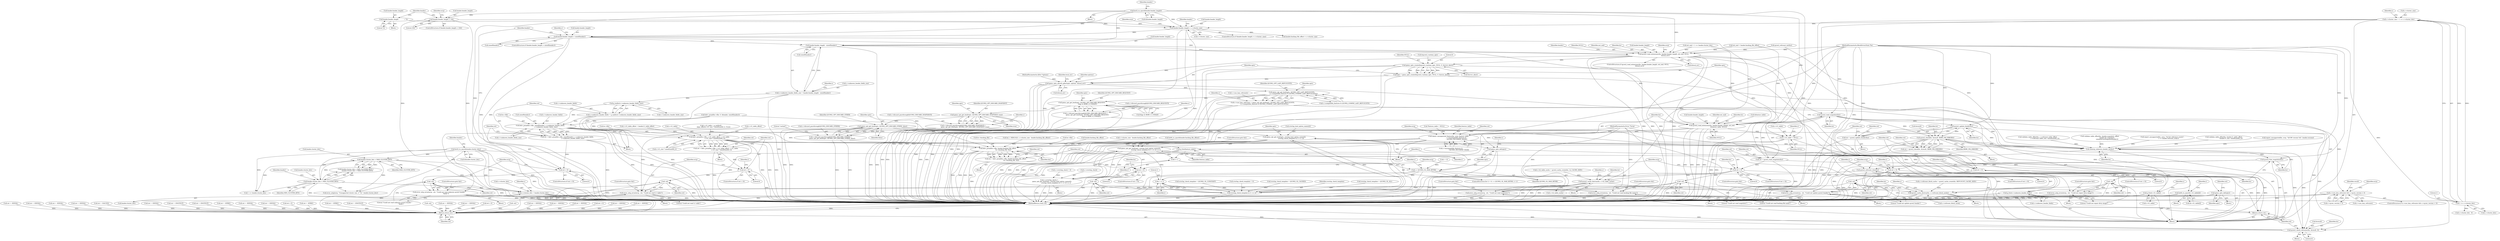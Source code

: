 digraph "0_qemu_6a83f8b5bec6f59e56cc49bd49e4c3f8f805d56f_0@API" {
"1000439" [label="(Call,header.header_length - sizeof(header))"];
"1000390" [label="(Call,be32_to_cpus(&header.header_length))"];
"1000428" [label="(Call,header.header_length > sizeof(header))"];
"1000411" [label="(Call,header.header_length > s->cluster_size)"];
"1000396" [label="(Call,header.header_length < 104)"];
"1000363" [label="(Call,header.header_length            = 72)"];
"1000316" [label="(Call,s->cluster_size = 1 << s->cluster_bits)"];
"1000320" [label="(Call,1 << s->cluster_bits)"];
"1000309" [label="(Call,s->cluster_bits = header.cluster_bits)"];
"1000292" [label="(Call,header.cluster_bits > MAX_CLUSTER_BITS)"];
"1000198" [label="(Call,be32_to_cpus(&header.cluster_bits))"];
"1000287" [label="(Call,header.cluster_bits < MIN_CLUSTER_BITS)"];
"1000435" [label="(Call,s->unknown_header_fields_size = header.header_length - sizeof(header))"];
"1000449" [label="(Call,g_malloc(s->unknown_header_fields_size))"];
"1000445" [label="(Call,s->unknown_header_fields = g_malloc(s->unknown_header_fields_size))"];
"1000455" [label="(Call,bdrv_pread(bs->file, sizeof(header), s->unknown_header_fields,\n                         s->unknown_header_fields_size))"];
"1000453" [label="(Call,ret = bdrv_pread(bs->file, sizeof(header), s->unknown_header_fields,\n                         s->unknown_header_fields_size))"];
"1000468" [label="(Call,ret < 0)"];
"1000474" [label="(Call,-ret)"];
"1000472" [label="(Call,error_setg_errno(errp, -ret, \"Could not read unknown qcow2 header \"\n                             \"fields\"))"];
"1001480" [label="(Return,return ret;)"];
"1000924" [label="(Call,bdrv_pread(bs->file, s->l1_table_offset, s->l1_table,\n                         s->l1_size * sizeof(uint64_t)))"];
"1000922" [label="(Call,ret = bdrv_pread(bs->file, s->l1_table_offset, s->l1_table,\n                         s->l1_size * sizeof(uint64_t)))"];
"1000941" [label="(Call,ret < 0)"];
"1000947" [label="(Call,-ret)"];
"1000945" [label="(Call,error_setg_errno(errp, -ret, \"Could not read L1 table\"))"];
"1000963" [label="(Call,be64_to_cpus(&s->l1_table[i]))"];
"1001095" [label="(Call,bdrv_pread(bs->file, header.backing_file_offset,\n                         bs->backing_file, len))"];
"1001093" [label="(Call,ret = bdrv_pread(bs->file, header.backing_file_offset,\n                         bs->backing_file, len))"];
"1001107" [label="(Call,ret < 0)"];
"1001113" [label="(Call,-ret)"];
"1001111" [label="(Call,error_setg_errno(errp, -ret, \"Could not read backing file name\"))"];
"1001443" [label="(Call,g_free(s->l1_table))"];
"1001433" [label="(Call,g_free(s->unknown_header_fields))"];
"1000546" [label="(Call,qcow2_read_extensions(bs, header.header_length, ext_end,\n                              &feature_table, NULL))"];
"1000555" [label="(Call,report_unsupported_feature(bs, errp, feature_table,\n                                   s->incompatible_features &\n                                   ~QCOW2_INCOMPAT_MASK))"];
"1000568" [label="(Call,g_free(feature_table))"];
"1001437" [label="(Call,cleanup_unknown_header_ext(bs))"];
"1001439" [label="(Call,qcow2_free_snapshots(bs))"];
"1001441" [label="(Call,qcow2_refcount_close(bs))"];
"1001457" [label="(Call,qcow2_cache_destroy(bs, s->l2_table_cache))"];
"1001467" [label="(Call,qcow2_cache_destroy(bs, s->refcount_block_cache))"];
"1001447" [label="(Call,s->l1_table = NULL)"];
"1001042" [label="(Call,qcow2_read_extensions(bs, header.header_length, ext_end, NULL,\n        &local_err))"];
"1001140" [label="(Call,qcow2_read_snapshots(bs))"];
"1001138" [label="(Call,ret = qcow2_read_snapshots(bs))"];
"1001143" [label="(Call,ret < 0)"];
"1001149" [label="(Call,-ret)"];
"1001147" [label="(Call,error_setg_errno(errp, -ret, \"Could not read snapshots\"))"];
"1001430" [label="(Return,return ret;)"];
"1001175" [label="(Call,qcow2_update_header(bs))"];
"1001173" [label="(Call,ret = qcow2_update_header(bs))"];
"1001178" [label="(Call,ret < 0)"];
"1001184" [label="(Call,-ret)"];
"1001182" [label="(Call,error_setg_errno(errp, -ret, \"Could not update qcow2 header\"))"];
"1001217" [label="(Call,qcow2_check(bs, &result, BDRV_FIX_ERRORS))"];
"1001215" [label="(Call,ret = qcow2_check(bs, &result, BDRV_FIX_ERRORS))"];
"1001223" [label="(Call,ret < 0)"];
"1001229" [label="(Call,-ret)"];
"1001227" [label="(Call,error_setg_errno(errp, -ret, \"Could not repair dirty image\"))"];
"1001425" [label="(Call,qcow2_check_refcounts(bs, &result, 0))"];
"1001235" [label="(Call,qemu_opts_create(&qcow2_runtime_opts, NULL, 0, &error_abort))"];
"1001233" [label="(Call,opts = qemu_opts_create(&qcow2_runtime_opts, NULL, 0, &error_abort))"];
"1001242" [label="(Call,qemu_opts_absorb_qdict(opts, options, &local_err))"];
"1001262" [label="(Call,qemu_opt_get_bool(opts, QCOW2_OPT_LAZY_REFCOUNTS,\n        (s->compatible_features & QCOW2_COMPAT_LAZY_REFCOUNTS)))"];
"1001258" [label="(Call,s->use_lazy_refcounts = qemu_opt_get_bool(opts, QCOW2_OPT_LAZY_REFCOUNTS,\n        (s->compatible_features & QCOW2_COMPAT_LAZY_REFCOUNTS)))"];
"1001403" [label="(Call,s->use_lazy_refcounts && s->qcow_version < 3)"];
"1001290" [label="(Call,qemu_opt_get_bool(opts, QCOW2_OPT_DISCARD_REQUEST,\n                          flags & BDRV_O_UNMAP))"];
"1001284" [label="(Call,s->discard_passthrough[QCOW2_DISCARD_REQUEST] =\n        qemu_opt_get_bool(opts, QCOW2_OPT_DISCARD_REQUEST,\n                          flags & BDRV_O_UNMAP))"];
"1001302" [label="(Call,qemu_opt_get_bool(opts, QCOW2_OPT_DISCARD_SNAPSHOT, true))"];
"1001296" [label="(Call,s->discard_passthrough[QCOW2_DISCARD_SNAPSHOT] =\n        qemu_opt_get_bool(opts, QCOW2_OPT_DISCARD_SNAPSHOT, true))"];
"1001312" [label="(Call,qemu_opt_get_bool(opts, QCOW2_OPT_DISCARD_OTHER, false))"];
"1001306" [label="(Call,s->discard_passthrough[QCOW2_DISCARD_OTHER] =\n        qemu_opt_get_bool(opts, QCOW2_OPT_DISCARD_OTHER, false))"];
"1001362" [label="(Call,qemu_opts_del(opts))"];
"1001389" [label="(Call,qemu_opt_get_bool(opts, overlap_bool_option_names[i],\n                              overlap_check_template & (1 << i)))"];
"1001388" [label="(Call,qemu_opt_get_bool(opts, overlap_bool_option_names[i],\n                              overlap_check_template & (1 << i)) << i)"];
"1001381" [label="(Call,i++)"];
"1001378" [label="(Call,i < QCOW2_OL_MAX_BITNR)"];
"1001396" [label="(Call,1 << i)"];
"1001394" [label="(Call,overlap_check_template & (1 << i))"];
"1001384" [label="(Call,s->overlap_check |=\n            qemu_opt_get_bool(opts, overlap_bool_option_names[i],\n                              overlap_check_template & (1 << i)) << i)"];
"1001400" [label="(Call,qemu_opts_del(opts))"];
"1001469" [label="(Call,s->refcount_block_cache)"];
"1001258" [label="(Call,s->use_lazy_refcounts = qemu_opt_get_bool(opts, QCOW2_OPT_LAZY_REFCOUNTS,\n        (s->compatible_features & QCOW2_COMPAT_LAZY_REFCOUNTS)))"];
"1000941" [label="(Call,ret < 0)"];
"1000293" [label="(Call,header.cluster_bits)"];
"1001378" [label="(Call,i < QCOW2_OL_MAX_BITNR)"];
"1001480" [label="(Return,return ret;)"];
"1001434" [label="(Call,s->unknown_header_fields)"];
"1000943" [label="(Literal,0)"];
"1001226" [label="(Block,)"];
"1001443" [label="(Call,g_free(s->l1_table))"];
"1001396" [label="(Call,1 << i)"];
"1000797" [label="(Call,ret < 0)"];
"1000124" [label="(MethodParameterIn,Error **errp)"];
"1000786" [label="(Call,validate_table_offset(bs, header.snapshots_offset,\n                                header.nb_snapshots,\n                                sizeof(QCowSnapshotHeader)))"];
"1001187" [label="(ControlStructure,goto fail;)"];
"1001433" [label="(Call,g_free(s->unknown_header_fields))"];
"1000369" [label="(Block,)"];
"1000322" [label="(Call,s->cluster_bits)"];
"1000925" [label="(Call,bs->file)"];
"1001107" [label="(Call,ret < 0)"];
"1001316" [label="(Literal,\"cached\")"];
"1001458" [label="(Identifier,bs)"];
"1001353" [label="(Call,overlap_check_template = QCOW2_OL_ALL)"];
"1001459" [label="(Call,s->l2_table_cache)"];
"1001394" [label="(Call,overlap_check_template & (1 << i))"];
"1001244" [label="(Identifier,options)"];
"1000125" [label="(Block,)"];
"1001236" [label="(Call,&qcow2_runtime_opts)"];
"1000398" [label="(Identifier,header)"];
"1000847" [label="(Call,ret = -EFBIG)"];
"1001306" [label="(Call,s->discard_passthrough[QCOW2_DISCARD_OTHER] =\n        qemu_opt_get_bool(opts, QCOW2_OPT_DISCARD_OTHER, false))"];
"1001027" [label="(Call,-ret)"];
"1000568" [label="(Call,g_free(feature_table))"];
"1001148" [label="(Identifier,errp)"];
"1001221" [label="(Identifier,BDRV_FIX_ERRORS)"];
"1001296" [label="(Call,s->discard_passthrough[QCOW2_DISCARD_SNAPSHOT] =\n        qemu_opt_get_bool(opts, QCOW2_OPT_DISCARD_SNAPSHOT, true))"];
"1001447" [label="(Call,s->l1_table = NULL)"];
"1000963" [label="(Call,be64_to_cpus(&s->l1_table[i]))"];
"1000428" [label="(Call,header.header_length > sizeof(header))"];
"1001333" [label="(Call,overlap_check_template = QCOW2_OL_CONSTANT)"];
"1001095" [label="(Call,bdrv_pread(bs->file, header.backing_file_offset,\n                         bs->backing_file, len))"];
"1000445" [label="(Call,s->unknown_header_fields = g_malloc(s->unknown_header_fields_size))"];
"1001229" [label="(Call,-ret)"];
"1001444" [label="(Call,s->l1_table)"];
"1001442" [label="(Identifier,bs)"];
"1000310" [label="(Call,s->cluster_bits)"];
"1000468" [label="(Call,ret < 0)"];
"1001421" [label="(Block,)"];
"1000944" [label="(Block,)"];
"1001242" [label="(Call,qemu_opts_absorb_qdict(opts, options, &local_err))"];
"1001293" [label="(Call,flags & BDRV_O_UNMAP)"];
"1001167" [label="(Block,)"];
"1001184" [label="(Call,-ret)"];
"1000363" [label="(Call,header.header_length            = 72)"];
"1000273" [label="(Call,ret = -ENOTSUP)"];
"1000292" [label="(Call,header.cluster_bits > MAX_CLUSTER_BITS)"];
"1001096" [label="(Call,bs->file)"];
"1000569" [label="(Identifier,feature_table)"];
"1001357" [label="(Block,)"];
"1001437" [label="(Call,cleanup_unknown_header_ext(bs))"];
"1001235" [label="(Call,qemu_opts_create(&qcow2_runtime_opts, NULL, 0, &error_abort))"];
"1001404" [label="(Call,s->use_lazy_refcounts)"];
"1000459" [label="(Call,sizeof(header))"];
"1001297" [label="(Call,s->discard_passthrough[QCOW2_DISCARD_SNAPSHOT])"];
"1000603" [label="(Call,report_unsupported(bs, errp, \"%d bit reference counts\",\n                           1 << header.refcount_order))"];
"1000199" [label="(Call,&header.cluster_bits)"];
"1001145" [label="(Literal,0)"];
"1000321" [label="(Literal,1)"];
"1000945" [label="(Call,error_setg_errno(errp, -ret, \"Could not read L1 table\"))"];
"1001217" [label="(Call,qcow2_check(bs, &result, BDRV_FIX_ERRORS))"];
"1001044" [label="(Call,header.header_length)"];
"1000546" [label="(Call,qcow2_read_extensions(bs, header.header_length, ext_end,\n                              &feature_table, NULL))"];
"1000479" [label="(Call,header.backing_file_offset > s->cluster_size)"];
"1000437" [label="(Identifier,s)"];
"1001239" [label="(Literal,0)"];
"1000461" [label="(Call,s->unknown_header_fields)"];
"1000565" [label="(Identifier,ret)"];
"1001364" [label="(Call,ret = -EINVAL)"];
"1001053" [label="(Identifier,errp)"];
"1000429" [label="(Call,header.header_length)"];
"1000490" [label="(Call,ret = -EINVAL)"];
"1000415" [label="(Call,s->cluster_size)"];
"1001454" [label="(Identifier,s)"];
"1001466" [label="(Block,)"];
"1001416" [label="(Call,ret = -EINVAL)"];
"1000923" [label="(Identifier,ret)"];
"1001312" [label="(Call,qemu_opt_get_bool(opts, QCOW2_OPT_DISCARD_OTHER, false))"];
"1001264" [label="(Identifier,QCOW2_OPT_LAZY_REFCOUNTS)"];
"1001362" [label="(Call,qemu_opts_del(opts))"];
"1001467" [label="(Call,qcow2_cache_destroy(bs, s->refcount_block_cache))"];
"1001178" [label="(Call,ret < 0)"];
"1000895" [label="(Call,s->l1_table_offset = header.l1_table_offset)"];
"1000970" [label="(Call,s->l2_table_cache = qcow2_cache_create(bs, L2_CACHE_SIZE))"];
"1000453" [label="(Call,ret = bdrv_pread(bs->file, sizeof(header), s->unknown_header_fields,\n                         s->unknown_header_fields_size))"];
"1001223" [label="(Call,ret < 0)"];
"1000931" [label="(Call,s->l1_table)"];
"1001049" [label="(Call,&local_err)"];
"1001099" [label="(Call,header.backing_file_offset)"];
"1000820" [label="(Call,ret = -EFBIG)"];
"1001181" [label="(Block,)"];
"1000761" [label="(Call,ret < 0)"];
"1001115" [label="(Literal,\"Could not read backing file name\")"];
"1001439" [label="(Call,qcow2_free_snapshots(bs))"];
"1001445" [label="(Identifier,s)"];
"1000500" [label="(Call,ext_end = header.backing_file_offset)"];
"1000291" [label="(Identifier,MIN_CLUSTER_BITS)"];
"1001299" [label="(Identifier,s)"];
"1001066" [label="(Block,)"];
"1000169" [label="(Call,-ret)"];
"1001191" [label="(Identifier,s)"];
"1001363" [label="(Identifier,opts)"];
"1000477" [label="(ControlStructure,goto fail;)"];
"1001216" [label="(Identifier,ret)"];
"1000554" [label="(Identifier,NULL)"];
"1001233" [label="(Call,opts = qemu_opts_create(&qcow2_runtime_opts, NULL, 0, &error_abort))"];
"1000637" [label="(Call,ret = -EINVAL)"];
"1000949" [label="(Literal,\"Could not read L1 table\")"];
"1001055" [label="(Call,ret = -EINVAL)"];
"1000947" [label="(Call,-ret)"];
"1000206" [label="(Identifier,header)"];
"1000287" [label="(Call,header.cluster_bits < MIN_CLUSTER_BITS)"];
"1001108" [label="(Identifier,ret)"];
"1001379" [label="(Identifier,i)"];
"1000942" [label="(Identifier,ret)"];
"1001175" [label="(Call,qcow2_update_header(bs))"];
"1001456" [label="(Block,)"];
"1000121" [label="(MethodParameterIn,BlockDriverState *bs)"];
"1001323" [label="(Call,overlap_check_template = 0)"];
"1001157" [label="(Identifier,bs)"];
"1001041" [label="(ControlStructure,if (qcow2_read_extensions(bs, header.header_length, ext_end, NULL,\n        &local_err)))"];
"1000962" [label="(Block,)"];
"1001448" [label="(Call,s->l1_table)"];
"1000473" [label="(Identifier,errp)"];
"1001427" [label="(Call,&result)"];
"1001042" [label="(Call,qcow2_read_extensions(bs, header.header_length, ext_end, NULL,\n        &local_err))"];
"1001146" [label="(Block,)"];
"1001139" [label="(Identifier,ret)"];
"1000286" [label="(Call,header.cluster_bits < MIN_CLUSTER_BITS ||\n        header.cluster_bits > MAX_CLUSTER_BITS)"];
"1001403" [label="(Call,s->use_lazy_refcounts && s->qcow_version < 3)"];
"1001273" [label="(Identifier,s)"];
"1000320" [label="(Call,1 << s->cluster_bits)"];
"1000815" [label="(Call,ret = -EFBIG)"];
"1001343" [label="(Call,overlap_check_template = QCOW2_OL_CACHED)"];
"1001114" [label="(Identifier,ret)"];
"1001398" [label="(Identifier,i)"];
"1000122" [label="(MethodParameterIn,QDict *options)"];
"1001395" [label="(Identifier,overlap_check_template)"];
"1000964" [label="(Call,&s->l1_table[i])"];
"1000446" [label="(Call,s->unknown_header_fields)"];
"1001304" [label="(Identifier,QCOW2_OPT_DISCARD_SNAPSHOT)"];
"1001390" [label="(Identifier,opts)"];
"1001399" [label="(Identifier,i)"];
"1001183" [label="(Identifier,errp)"];
"1000327" [label="(Identifier,s)"];
"1001457" [label="(Call,qcow2_cache_destroy(bs, s->l2_table_cache))"];
"1001380" [label="(Identifier,QCOW2_OL_MAX_BITNR)"];
"1001382" [label="(Identifier,i)"];
"1000557" [label="(Identifier,errp)"];
"1001313" [label="(Identifier,opts)"];
"1000543" [label="(Call,*feature_table = NULL)"];
"1001228" [label="(Identifier,errp)"];
"1001375" [label="(Call,i = 0)"];
"1001112" [label="(Identifier,errp)"];
"1001138" [label="(Call,ret = qcow2_read_snapshots(bs))"];
"1000455" [label="(Call,bdrv_pread(bs->file, sizeof(header), s->unknown_header_fields,\n                         s->unknown_header_fields_size))"];
"1000509" [label="(Call,1 << header.cluster_bits)"];
"1001302" [label="(Call,qemu_opt_get_bool(opts, QCOW2_OPT_DISCARD_SNAPSHOT, true))"];
"1001077" [label="(Call,s->cluster_size - header.backing_file_offset)"];
"1000887" [label="(Call,ret < 0)"];
"1001425" [label="(Call,qcow2_check_refcounts(bs, &result, 0))"];
"1001144" [label="(Identifier,ret)"];
"1000413" [label="(Identifier,header)"];
"1000541" [label="(Block,)"];
"1000779" [label="(Call,ret = -EINVAL)"];
"1000198" [label="(Call,be32_to_cpus(&header.cluster_bits))"];
"1001315" [label="(Identifier,false)"];
"1000909" [label="(Call,s->l1_table = g_malloc0(\n            align_offset(s->l1_size * sizeof(uint64_t), 512)))"];
"1001374" [label="(ControlStructure,for (i = 0; i < QCOW2_OL_MAX_BITNR; i++))"];
"1001142" [label="(ControlStructure,if (ret < 0))"];
"1001400" [label="(Call,qemu_opts_del(opts))"];
"1001259" [label="(Call,s->use_lazy_refcounts)"];
"1000481" [label="(Identifier,header)"];
"1000454" [label="(Identifier,ret)"];
"1001232" [label="(ControlStructure,goto fail;)"];
"1000436" [label="(Call,s->unknown_header_fields_size)"];
"1001284" [label="(Call,s->discard_passthrough[QCOW2_DISCARD_REQUEST] =\n        qemu_opt_get_bool(opts, QCOW2_OPT_DISCARD_REQUEST,\n                          flags & BDRV_O_UNMAP))"];
"1001386" [label="(Identifier,s)"];
"1000298" [label="(Call,error_setg(errp, \"Unsupported cluster size: 2^%i\", header.cluster_bits))"];
"1001088" [label="(Call,ret = -EINVAL)"];
"1001182" [label="(Call,error_setg_errno(errp, -ret, \"Could not update qcow2 header\"))"];
"1000422" [label="(Call,ret = -EINVAL)"];
"1000435" [label="(Call,s->unknown_header_fields_size = header.header_length - sizeof(header))"];
"1000427" [label="(ControlStructure,if (header.header_length > sizeof(header)))"];
"1000296" [label="(Identifier,MAX_CLUSTER_BITS)"];
"1000934" [label="(Call,s->l1_size * sizeof(uint64_t))"];
"1000469" [label="(Identifier,ret)"];
"1001248" [label="(Identifier,local_err)"];
"1001402" [label="(ControlStructure,if (s->use_lazy_refcounts && s->qcow_version < 3))"];
"1000743" [label="(Call,ret = -EINVAL)"];
"1001426" [label="(Identifier,bs)"];
"1000342" [label="(Block,)"];
"1000397" [label="(Call,header.header_length)"];
"1000331" [label="(Call,s->cluster_bits - 9)"];
"1001109" [label="(Literal,0)"];
"1001292" [label="(Identifier,QCOW2_OPT_DISCARD_REQUEST)"];
"1001441" [label="(Call,qcow2_refcount_close(bs))"];
"1000559" [label="(Call,s->incompatible_features &\n                                   ~QCOW2_INCOMPAT_MASK)"];
"1001238" [label="(Identifier,NULL)"];
"1000294" [label="(Identifier,header)"];
"1000432" [label="(Call,sizeof(header))"];
"1001369" [label="(Call,s->overlap_check = 0)"];
"1001018" [label="(Call,qcow2_refcount_init(bs))"];
"1000288" [label="(Call,header.cluster_bits)"];
"1001215" [label="(Call,ret = qcow2_check(bs, &result, BDRV_FIX_ERRORS))"];
"1001290" [label="(Call,qemu_opt_get_bool(opts, QCOW2_OPT_DISCARD_REQUEST,\n                          flags & BDRV_O_UNMAP))"];
"1001265" [label="(Call,s->compatible_features & QCOW2_COMPAT_LAZY_REFCOUNTS)"];
"1000471" [label="(Block,)"];
"1000961" [label="(Identifier,i)"];
"1000248" [label="(Call,ret = -EINVAL)"];
"1000869" [label="(Call,ret = -EINVAL)"];
"1000547" [label="(Identifier,bs)"];
"1000318" [label="(Identifier,s)"];
"1000476" [label="(Literal,\"Could not read unknown qcow2 header \"\n                             \"fields\")"];
"1001307" [label="(Call,s->discard_passthrough[QCOW2_DISCARD_OTHER])"];
"1001405" [label="(Identifier,s)"];
"1000367" [label="(Literal,72)"];
"1001314" [label="(Identifier,QCOW2_OPT_DISCARD_OTHER)"];
"1000183" [label="(Call,be64_to_cpus(&header.backing_file_offset))"];
"1000440" [label="(Call,header.header_length)"];
"1000552" [label="(Call,&feature_table)"];
"1001430" [label="(Return,return ret;)"];
"1000953" [label="(Identifier,i)"];
"1001451" [label="(Identifier,NULL)"];
"1001438" [label="(Identifier,bs)"];
"1001141" [label="(Identifier,bs)"];
"1000412" [label="(Call,header.header_length)"];
"1000591" [label="(Call,ret = -EACCES)"];
"1000876" [label="(Call,validate_table_offset(bs, header.l1_table_offset,\n                                header.l1_size, sizeof(uint64_t)))"];
"1001111" [label="(Call,error_setg_errno(errp, -ret, \"Could not read backing file name\"))"];
"1000266" [label="(Call,report_unsupported(bs, errp, \"QCOW version %d\", header.version))"];
"1000420" [label="(Identifier,errp)"];
"1001106" [label="(ControlStructure,if (ret < 0))"];
"1000313" [label="(Call,header.cluster_bits)"];
"1001150" [label="(Identifier,ret)"];
"1001230" [label="(Identifier,ret)"];
"1000470" [label="(Literal,0)"];
"1001180" [label="(Literal,0)"];
"1000475" [label="(Identifier,ret)"];
"1001222" [label="(ControlStructure,if (ret < 0))"];
"1001120" [label="(Identifier,bs)"];
"1001383" [label="(Block,)"];
"1000750" [label="(Call,validate_table_offset(bs, s->refcount_table_offset,\n                                s->refcount_table_size, sizeof(uint64_t)))"];
"1000430" [label="(Identifier,header)"];
"1001185" [label="(Identifier,ret)"];
"1001414" [label="(Identifier,errp)"];
"1000396" [label="(Call,header.header_length < 104)"];
"1001047" [label="(Identifier,ext_end)"];
"1000153" [label="(Call,bdrv_pread(bs->file, 0, &header, sizeof(header)))"];
"1001102" [label="(Call,bs->backing_file)"];
"1000443" [label="(Call,sizeof(header))"];
"1001073" [label="(Call,len > MIN(1023, s->cluster_size - header.backing_file_offset))"];
"1001219" [label="(Call,&result)"];
"1000447" [label="(Identifier,s)"];
"1001173" [label="(Call,ret = qcow2_update_header(bs))"];
"1001094" [label="(Identifier,ret)"];
"1001186" [label="(Literal,\"Could not update qcow2 header\")"];
"1001429" [label="(Literal,0)"];
"1000395" [label="(ControlStructure,if (header.header_length < 104))"];
"1000364" [label="(Call,header.header_length)"];
"1000548" [label="(Call,header.header_length)"];
"1001174" [label="(Identifier,ret)"];
"1000411" [label="(Call,header.header_length > s->cluster_size)"];
"1000564" [label="(Call,ret = -ENOTSUP)"];
"1001464" [label="(Identifier,s)"];
"1000555" [label="(Call,report_unsupported_feature(bs, errp, feature_table,\n                                   s->incompatible_features &\n                                   ~QCOW2_INCOMPAT_MASK))"];
"1001151" [label="(Literal,\"Could not read snapshots\")"];
"1001147" [label="(Call,error_setg_errno(errp, -ret, \"Could not read snapshots\"))"];
"1001152" [label="(ControlStructure,goto fail;)"];
"1001263" [label="(Identifier,opts)"];
"1000449" [label="(Call,g_malloc(s->unknown_header_fields_size))"];
"1001309" [label="(Identifier,s)"];
"1001234" [label="(Identifier,opts)"];
"1001285" [label="(Call,s->discard_passthrough[QCOW2_DISCARD_REQUEST])"];
"1001303" [label="(Identifier,opts)"];
"1001449" [label="(Identifier,s)"];
"1001179" [label="(Identifier,ret)"];
"1001482" [label="(MethodReturn,static int)"];
"1000556" [label="(Identifier,bs)"];
"1000390" [label="(Call,be32_to_cpus(&header.header_length))"];
"1001231" [label="(Literal,\"Could not repair dirty image\")"];
"1000612" [label="(Call,ret = -ENOTSUP)"];
"1001440" [label="(Identifier,bs)"];
"1000551" [label="(Identifier,ext_end)"];
"1000948" [label="(Identifier,ret)"];
"1001105" [label="(Identifier,len)"];
"1001253" [label="(Call,ret = -EINVAL)"];
"1001385" [label="(Call,s->overlap_check)"];
"1001149" [label="(Call,-ret)"];
"1000317" [label="(Call,s->cluster_size)"];
"1001389" [label="(Call,qemu_opt_get_bool(opts, overlap_bool_option_names[i],\n                              overlap_check_template & (1 << i)))"];
"1001384" [label="(Call,s->overlap_check |=\n            qemu_opt_get_bool(opts, overlap_bool_option_names[i],\n                              overlap_check_template & (1 << i)) << i)"];
"1001381" [label="(Call,i++)"];
"1001391" [label="(Call,overlap_bool_option_names[i])"];
"1001176" [label="(Identifier,bs)"];
"1001424" [label="(Identifier,result)"];
"1001225" [label="(Literal,0)"];
"1000467" [label="(ControlStructure,if (ret < 0))"];
"1000928" [label="(Call,s->l1_table_offset)"];
"1001401" [label="(Identifier,opts)"];
"1000450" [label="(Call,s->unknown_header_fields_size)"];
"1001116" [label="(ControlStructure,goto fail;)"];
"1001243" [label="(Identifier,opts)"];
"1000507" [label="(Call,ext_end = 1 << header.cluster_bits)"];
"1000472" [label="(Call,error_setg_errno(errp, -ret, \"Could not read unknown qcow2 header \"\n                             \"fields\"))"];
"1001474" [label="(Identifier,s)"];
"1000439" [label="(Call,header.header_length - sizeof(header))"];
"1001481" [label="(Identifier,ret)"];
"1001305" [label="(Identifier,true)"];
"1000464" [label="(Call,s->unknown_header_fields_size)"];
"1001218" [label="(Identifier,bs)"];
"1001240" [label="(Call,&error_abort)"];
"1001224" [label="(Identifier,ret)"];
"1001143" [label="(Call,ret < 0)"];
"1000946" [label="(Identifier,errp)"];
"1001211" [label="(Block,)"];
"1000558" [label="(Identifier,feature_table)"];
"1001063" [label="(Identifier,header)"];
"1001431" [label="(Identifier,ret)"];
"1000434" [label="(Block,)"];
"1001048" [label="(Identifier,NULL)"];
"1001245" [label="(Call,&local_err)"];
"1001113" [label="(Call,-ret)"];
"1000456" [label="(Call,bs->file)"];
"1001397" [label="(Literal,1)"];
"1000474" [label="(Call,-ret)"];
"1001110" [label="(Block,)"];
"1000977" [label="(Call,s->refcount_block_cache = qcow2_cache_create(bs, REFCOUNT_CACHE_SIZE))"];
"1001388" [label="(Call,qemu_opt_get_bool(opts, overlap_bool_option_names[i],\n                              overlap_check_template & (1 << i)) << i)"];
"1001365" [label="(Identifier,ret)"];
"1000316" [label="(Call,s->cluster_size = 1 << s->cluster_bits)"];
"1001407" [label="(Call,s->qcow_version < 3)"];
"1000403" [label="(Identifier,errp)"];
"1001140" [label="(Call,qcow2_read_snapshots(bs))"];
"1001093" [label="(Call,ret = bdrv_pread(bs->file, header.backing_file_offset,\n                         bs->backing_file, len))"];
"1001043" [label="(Identifier,bs)"];
"1001227" [label="(Call,error_setg_errno(errp, -ret, \"Could not repair dirty image\"))"];
"1000924" [label="(Call,bdrv_pread(bs->file, s->l1_table_offset, s->l1_table,\n                         s->l1_size * sizeof(uint64_t)))"];
"1001468" [label="(Identifier,bs)"];
"1001262" [label="(Call,qemu_opt_get_bool(opts, QCOW2_OPT_LAZY_REFCOUNTS,\n        (s->compatible_features & QCOW2_COMPAT_LAZY_REFCOUNTS)))"];
"1000400" [label="(Literal,104)"];
"1001291" [label="(Identifier,opts)"];
"1000940" [label="(ControlStructure,if (ret < 0))"];
"1000410" [label="(ControlStructure,if (header.header_length > s->cluster_size))"];
"1000570" [label="(ControlStructure,goto fail;)"];
"1000908" [label="(Block,)"];
"1000391" [label="(Call,&header.header_length)"];
"1000922" [label="(Call,ret = bdrv_pread(bs->file, s->l1_table_offset, s->l1_table,\n                         s->l1_size * sizeof(uint64_t)))"];
"1000304" [label="(Call,ret = -EINVAL)"];
"1000405" [label="(Call,ret = -EINVAL)"];
"1000950" [label="(ControlStructure,goto fail;)"];
"1001177" [label="(ControlStructure,if (ret < 0))"];
"1000309" [label="(Call,s->cluster_bits = header.cluster_bits)"];
"1000439" -> "1000435"  [label="AST: "];
"1000439" -> "1000443"  [label="CFG: "];
"1000440" -> "1000439"  [label="AST: "];
"1000443" -> "1000439"  [label="AST: "];
"1000435" -> "1000439"  [label="CFG: "];
"1000439" -> "1001482"  [label="DDG: "];
"1000439" -> "1000435"  [label="DDG: "];
"1000390" -> "1000439"  [label="DDG: "];
"1000428" -> "1000439"  [label="DDG: "];
"1000439" -> "1000546"  [label="DDG: "];
"1000439" -> "1001042"  [label="DDG: "];
"1000390" -> "1000369"  [label="AST: "];
"1000390" -> "1000391"  [label="CFG: "];
"1000391" -> "1000390"  [label="AST: "];
"1000398" -> "1000390"  [label="CFG: "];
"1000390" -> "1001482"  [label="DDG: "];
"1000390" -> "1001482"  [label="DDG: "];
"1000390" -> "1000396"  [label="DDG: "];
"1000390" -> "1000411"  [label="DDG: "];
"1000390" -> "1000428"  [label="DDG: "];
"1000390" -> "1000546"  [label="DDG: "];
"1000390" -> "1001042"  [label="DDG: "];
"1000428" -> "1000427"  [label="AST: "];
"1000428" -> "1000432"  [label="CFG: "];
"1000429" -> "1000428"  [label="AST: "];
"1000432" -> "1000428"  [label="AST: "];
"1000437" -> "1000428"  [label="CFG: "];
"1000481" -> "1000428"  [label="CFG: "];
"1000428" -> "1001482"  [label="DDG: "];
"1000428" -> "1001482"  [label="DDG: "];
"1000411" -> "1000428"  [label="DDG: "];
"1000428" -> "1000546"  [label="DDG: "];
"1000428" -> "1001042"  [label="DDG: "];
"1000411" -> "1000410"  [label="AST: "];
"1000411" -> "1000415"  [label="CFG: "];
"1000412" -> "1000411"  [label="AST: "];
"1000415" -> "1000411"  [label="AST: "];
"1000420" -> "1000411"  [label="CFG: "];
"1000430" -> "1000411"  [label="CFG: "];
"1000411" -> "1001482"  [label="DDG: "];
"1000411" -> "1001482"  [label="DDG: "];
"1000411" -> "1001482"  [label="DDG: "];
"1000396" -> "1000411"  [label="DDG: "];
"1000363" -> "1000411"  [label="DDG: "];
"1000316" -> "1000411"  [label="DDG: "];
"1000411" -> "1000479"  [label="DDG: "];
"1000396" -> "1000395"  [label="AST: "];
"1000396" -> "1000400"  [label="CFG: "];
"1000397" -> "1000396"  [label="AST: "];
"1000400" -> "1000396"  [label="AST: "];
"1000403" -> "1000396"  [label="CFG: "];
"1000413" -> "1000396"  [label="CFG: "];
"1000396" -> "1001482"  [label="DDG: "];
"1000396" -> "1001482"  [label="DDG: "];
"1000363" -> "1000342"  [label="AST: "];
"1000363" -> "1000367"  [label="CFG: "];
"1000364" -> "1000363"  [label="AST: "];
"1000367" -> "1000363"  [label="AST: "];
"1000413" -> "1000363"  [label="CFG: "];
"1000316" -> "1000125"  [label="AST: "];
"1000316" -> "1000320"  [label="CFG: "];
"1000317" -> "1000316"  [label="AST: "];
"1000320" -> "1000316"  [label="AST: "];
"1000327" -> "1000316"  [label="CFG: "];
"1000316" -> "1001482"  [label="DDG: "];
"1000316" -> "1001482"  [label="DDG: "];
"1000320" -> "1000316"  [label="DDG: "];
"1000320" -> "1000316"  [label="DDG: "];
"1000320" -> "1000322"  [label="CFG: "];
"1000321" -> "1000320"  [label="AST: "];
"1000322" -> "1000320"  [label="AST: "];
"1000309" -> "1000320"  [label="DDG: "];
"1000320" -> "1000331"  [label="DDG: "];
"1000309" -> "1000125"  [label="AST: "];
"1000309" -> "1000313"  [label="CFG: "];
"1000310" -> "1000309"  [label="AST: "];
"1000313" -> "1000309"  [label="AST: "];
"1000318" -> "1000309"  [label="CFG: "];
"1000309" -> "1001482"  [label="DDG: "];
"1000292" -> "1000309"  [label="DDG: "];
"1000198" -> "1000309"  [label="DDG: "];
"1000287" -> "1000309"  [label="DDG: "];
"1000292" -> "1000286"  [label="AST: "];
"1000292" -> "1000296"  [label="CFG: "];
"1000293" -> "1000292"  [label="AST: "];
"1000296" -> "1000292"  [label="AST: "];
"1000286" -> "1000292"  [label="CFG: "];
"1000292" -> "1001482"  [label="DDG: "];
"1000292" -> "1000286"  [label="DDG: "];
"1000292" -> "1000286"  [label="DDG: "];
"1000198" -> "1000292"  [label="DDG: "];
"1000287" -> "1000292"  [label="DDG: "];
"1000292" -> "1000298"  [label="DDG: "];
"1000292" -> "1000509"  [label="DDG: "];
"1000198" -> "1000125"  [label="AST: "];
"1000198" -> "1000199"  [label="CFG: "];
"1000199" -> "1000198"  [label="AST: "];
"1000206" -> "1000198"  [label="CFG: "];
"1000198" -> "1001482"  [label="DDG: "];
"1000198" -> "1001482"  [label="DDG: "];
"1000198" -> "1000287"  [label="DDG: "];
"1000198" -> "1000298"  [label="DDG: "];
"1000198" -> "1000509"  [label="DDG: "];
"1000287" -> "1000286"  [label="AST: "];
"1000287" -> "1000291"  [label="CFG: "];
"1000288" -> "1000287"  [label="AST: "];
"1000291" -> "1000287"  [label="AST: "];
"1000294" -> "1000287"  [label="CFG: "];
"1000286" -> "1000287"  [label="CFG: "];
"1000287" -> "1001482"  [label="DDG: "];
"1000287" -> "1000286"  [label="DDG: "];
"1000287" -> "1000286"  [label="DDG: "];
"1000287" -> "1000298"  [label="DDG: "];
"1000287" -> "1000509"  [label="DDG: "];
"1000435" -> "1000434"  [label="AST: "];
"1000436" -> "1000435"  [label="AST: "];
"1000447" -> "1000435"  [label="CFG: "];
"1000435" -> "1001482"  [label="DDG: "];
"1000435" -> "1000449"  [label="DDG: "];
"1000449" -> "1000445"  [label="AST: "];
"1000449" -> "1000450"  [label="CFG: "];
"1000450" -> "1000449"  [label="AST: "];
"1000445" -> "1000449"  [label="CFG: "];
"1000449" -> "1000445"  [label="DDG: "];
"1000449" -> "1000455"  [label="DDG: "];
"1000445" -> "1000434"  [label="AST: "];
"1000446" -> "1000445"  [label="AST: "];
"1000454" -> "1000445"  [label="CFG: "];
"1000445" -> "1001482"  [label="DDG: "];
"1000445" -> "1000455"  [label="DDG: "];
"1000455" -> "1000453"  [label="AST: "];
"1000455" -> "1000464"  [label="CFG: "];
"1000456" -> "1000455"  [label="AST: "];
"1000459" -> "1000455"  [label="AST: "];
"1000461" -> "1000455"  [label="AST: "];
"1000464" -> "1000455"  [label="AST: "];
"1000453" -> "1000455"  [label="CFG: "];
"1000455" -> "1001482"  [label="DDG: "];
"1000455" -> "1001482"  [label="DDG: "];
"1000455" -> "1001482"  [label="DDG: "];
"1000455" -> "1000453"  [label="DDG: "];
"1000455" -> "1000453"  [label="DDG: "];
"1000455" -> "1000453"  [label="DDG: "];
"1000153" -> "1000455"  [label="DDG: "];
"1000455" -> "1000924"  [label="DDG: "];
"1000455" -> "1001095"  [label="DDG: "];
"1000455" -> "1001433"  [label="DDG: "];
"1000453" -> "1000434"  [label="AST: "];
"1000454" -> "1000453"  [label="AST: "];
"1000469" -> "1000453"  [label="CFG: "];
"1000453" -> "1001482"  [label="DDG: "];
"1000453" -> "1000468"  [label="DDG: "];
"1000468" -> "1000467"  [label="AST: "];
"1000468" -> "1000470"  [label="CFG: "];
"1000469" -> "1000468"  [label="AST: "];
"1000470" -> "1000468"  [label="AST: "];
"1000473" -> "1000468"  [label="CFG: "];
"1000481" -> "1000468"  [label="CFG: "];
"1000468" -> "1001482"  [label="DDG: "];
"1000468" -> "1000474"  [label="DDG: "];
"1000474" -> "1000472"  [label="AST: "];
"1000474" -> "1000475"  [label="CFG: "];
"1000475" -> "1000474"  [label="AST: "];
"1000476" -> "1000474"  [label="CFG: "];
"1000474" -> "1001482"  [label="DDG: "];
"1000474" -> "1000472"  [label="DDG: "];
"1000474" -> "1001480"  [label="DDG: "];
"1000472" -> "1000471"  [label="AST: "];
"1000472" -> "1000476"  [label="CFG: "];
"1000473" -> "1000472"  [label="AST: "];
"1000476" -> "1000472"  [label="AST: "];
"1000477" -> "1000472"  [label="CFG: "];
"1000472" -> "1001482"  [label="DDG: "];
"1000472" -> "1001482"  [label="DDG: "];
"1000472" -> "1001482"  [label="DDG: "];
"1000124" -> "1000472"  [label="DDG: "];
"1001480" -> "1000125"  [label="AST: "];
"1001480" -> "1001481"  [label="CFG: "];
"1001481" -> "1001480"  [label="AST: "];
"1001482" -> "1001480"  [label="CFG: "];
"1001480" -> "1001482"  [label="DDG: "];
"1001481" -> "1001480"  [label="DDG: "];
"1000637" -> "1001480"  [label="DDG: "];
"1000815" -> "1001480"  [label="DDG: "];
"1000761" -> "1001480"  [label="DDG: "];
"1001184" -> "1001480"  [label="DDG: "];
"1001416" -> "1001480"  [label="DDG: "];
"1001027" -> "1001480"  [label="DDG: "];
"1000273" -> "1001480"  [label="DDG: "];
"1001364" -> "1001480"  [label="DDG: "];
"1000405" -> "1001480"  [label="DDG: "];
"1000169" -> "1001480"  [label="DDG: "];
"1000248" -> "1001480"  [label="DDG: "];
"1000820" -> "1001480"  [label="DDG: "];
"1000779" -> "1001480"  [label="DDG: "];
"1001113" -> "1001480"  [label="DDG: "];
"1000612" -> "1001480"  [label="DDG: "];
"1001055" -> "1001480"  [label="DDG: "];
"1000869" -> "1001480"  [label="DDG: "];
"1000743" -> "1001480"  [label="DDG: "];
"1000304" -> "1001480"  [label="DDG: "];
"1001229" -> "1001480"  [label="DDG: "];
"1000591" -> "1001480"  [label="DDG: "];
"1001253" -> "1001480"  [label="DDG: "];
"1000422" -> "1001480"  [label="DDG: "];
"1000947" -> "1001480"  [label="DDG: "];
"1001149" -> "1001480"  [label="DDG: "];
"1001088" -> "1001480"  [label="DDG: "];
"1000490" -> "1001480"  [label="DDG: "];
"1000564" -> "1001480"  [label="DDG: "];
"1000847" -> "1001480"  [label="DDG: "];
"1000797" -> "1001480"  [label="DDG: "];
"1000887" -> "1001480"  [label="DDG: "];
"1000924" -> "1000922"  [label="AST: "];
"1000924" -> "1000934"  [label="CFG: "];
"1000925" -> "1000924"  [label="AST: "];
"1000928" -> "1000924"  [label="AST: "];
"1000931" -> "1000924"  [label="AST: "];
"1000934" -> "1000924"  [label="AST: "];
"1000922" -> "1000924"  [label="CFG: "];
"1000924" -> "1001482"  [label="DDG: "];
"1000924" -> "1001482"  [label="DDG: "];
"1000924" -> "1001482"  [label="DDG: "];
"1000924" -> "1001482"  [label="DDG: "];
"1000924" -> "1000922"  [label="DDG: "];
"1000924" -> "1000922"  [label="DDG: "];
"1000924" -> "1000922"  [label="DDG: "];
"1000924" -> "1000922"  [label="DDG: "];
"1000153" -> "1000924"  [label="DDG: "];
"1000895" -> "1000924"  [label="DDG: "];
"1000909" -> "1000924"  [label="DDG: "];
"1000934" -> "1000924"  [label="DDG: "];
"1000924" -> "1000963"  [label="DDG: "];
"1000924" -> "1001095"  [label="DDG: "];
"1000924" -> "1001443"  [label="DDG: "];
"1000922" -> "1000908"  [label="AST: "];
"1000923" -> "1000922"  [label="AST: "];
"1000942" -> "1000922"  [label="CFG: "];
"1000922" -> "1001482"  [label="DDG: "];
"1000922" -> "1000941"  [label="DDG: "];
"1000941" -> "1000940"  [label="AST: "];
"1000941" -> "1000943"  [label="CFG: "];
"1000942" -> "1000941"  [label="AST: "];
"1000943" -> "1000941"  [label="AST: "];
"1000946" -> "1000941"  [label="CFG: "];
"1000953" -> "1000941"  [label="CFG: "];
"1000941" -> "1001482"  [label="DDG: "];
"1000941" -> "1000947"  [label="DDG: "];
"1000947" -> "1000945"  [label="AST: "];
"1000947" -> "1000948"  [label="CFG: "];
"1000948" -> "1000947"  [label="AST: "];
"1000949" -> "1000947"  [label="CFG: "];
"1000947" -> "1001482"  [label="DDG: "];
"1000947" -> "1000945"  [label="DDG: "];
"1000945" -> "1000944"  [label="AST: "];
"1000945" -> "1000949"  [label="CFG: "];
"1000946" -> "1000945"  [label="AST: "];
"1000949" -> "1000945"  [label="AST: "];
"1000950" -> "1000945"  [label="CFG: "];
"1000945" -> "1001482"  [label="DDG: "];
"1000945" -> "1001482"  [label="DDG: "];
"1000945" -> "1001482"  [label="DDG: "];
"1000124" -> "1000945"  [label="DDG: "];
"1000963" -> "1000962"  [label="AST: "];
"1000963" -> "1000964"  [label="CFG: "];
"1000964" -> "1000963"  [label="AST: "];
"1000961" -> "1000963"  [label="CFG: "];
"1000963" -> "1001482"  [label="DDG: "];
"1000963" -> "1001482"  [label="DDG: "];
"1001095" -> "1001093"  [label="AST: "];
"1001095" -> "1001105"  [label="CFG: "];
"1001096" -> "1001095"  [label="AST: "];
"1001099" -> "1001095"  [label="AST: "];
"1001102" -> "1001095"  [label="AST: "];
"1001105" -> "1001095"  [label="AST: "];
"1001093" -> "1001095"  [label="CFG: "];
"1001095" -> "1001482"  [label="DDG: "];
"1001095" -> "1001482"  [label="DDG: "];
"1001095" -> "1001482"  [label="DDG: "];
"1001095" -> "1001482"  [label="DDG: "];
"1001095" -> "1001093"  [label="DDG: "];
"1001095" -> "1001093"  [label="DDG: "];
"1001095" -> "1001093"  [label="DDG: "];
"1001095" -> "1001093"  [label="DDG: "];
"1000153" -> "1001095"  [label="DDG: "];
"1000183" -> "1001095"  [label="DDG: "];
"1001077" -> "1001095"  [label="DDG: "];
"1001073" -> "1001095"  [label="DDG: "];
"1001093" -> "1001066"  [label="AST: "];
"1001094" -> "1001093"  [label="AST: "];
"1001108" -> "1001093"  [label="CFG: "];
"1001093" -> "1001482"  [label="DDG: "];
"1001093" -> "1001107"  [label="DDG: "];
"1001107" -> "1001106"  [label="AST: "];
"1001107" -> "1001109"  [label="CFG: "];
"1001108" -> "1001107"  [label="AST: "];
"1001109" -> "1001107"  [label="AST: "];
"1001112" -> "1001107"  [label="CFG: "];
"1001120" -> "1001107"  [label="CFG: "];
"1001107" -> "1001482"  [label="DDG: "];
"1001107" -> "1001113"  [label="DDG: "];
"1001113" -> "1001111"  [label="AST: "];
"1001113" -> "1001114"  [label="CFG: "];
"1001114" -> "1001113"  [label="AST: "];
"1001115" -> "1001113"  [label="CFG: "];
"1001113" -> "1001482"  [label="DDG: "];
"1001113" -> "1001111"  [label="DDG: "];
"1001111" -> "1001110"  [label="AST: "];
"1001111" -> "1001115"  [label="CFG: "];
"1001112" -> "1001111"  [label="AST: "];
"1001115" -> "1001111"  [label="AST: "];
"1001116" -> "1001111"  [label="CFG: "];
"1001111" -> "1001482"  [label="DDG: "];
"1001111" -> "1001482"  [label="DDG: "];
"1001111" -> "1001482"  [label="DDG: "];
"1000124" -> "1001111"  [label="DDG: "];
"1001443" -> "1000125"  [label="AST: "];
"1001443" -> "1001444"  [label="CFG: "];
"1001444" -> "1001443"  [label="AST: "];
"1001449" -> "1001443"  [label="CFG: "];
"1001443" -> "1001482"  [label="DDG: "];
"1001433" -> "1000125"  [label="AST: "];
"1001433" -> "1001434"  [label="CFG: "];
"1001434" -> "1001433"  [label="AST: "];
"1001438" -> "1001433"  [label="CFG: "];
"1001433" -> "1001482"  [label="DDG: "];
"1001433" -> "1001482"  [label="DDG: "];
"1000546" -> "1000541"  [label="AST: "];
"1000546" -> "1000554"  [label="CFG: "];
"1000547" -> "1000546"  [label="AST: "];
"1000548" -> "1000546"  [label="AST: "];
"1000551" -> "1000546"  [label="AST: "];
"1000552" -> "1000546"  [label="AST: "];
"1000554" -> "1000546"  [label="AST: "];
"1000556" -> "1000546"  [label="CFG: "];
"1000546" -> "1001482"  [label="DDG: "];
"1000546" -> "1001482"  [label="DDG: "];
"1000546" -> "1001482"  [label="DDG: "];
"1000546" -> "1001482"  [label="DDG: "];
"1000121" -> "1000546"  [label="DDG: "];
"1000500" -> "1000546"  [label="DDG: "];
"1000507" -> "1000546"  [label="DDG: "];
"1000546" -> "1000555"  [label="DDG: "];
"1000546" -> "1001447"  [label="DDG: "];
"1000555" -> "1000541"  [label="AST: "];
"1000555" -> "1000559"  [label="CFG: "];
"1000556" -> "1000555"  [label="AST: "];
"1000557" -> "1000555"  [label="AST: "];
"1000558" -> "1000555"  [label="AST: "];
"1000559" -> "1000555"  [label="AST: "];
"1000565" -> "1000555"  [label="CFG: "];
"1000555" -> "1001482"  [label="DDG: "];
"1000555" -> "1001482"  [label="DDG: "];
"1000555" -> "1001482"  [label="DDG: "];
"1000121" -> "1000555"  [label="DDG: "];
"1000124" -> "1000555"  [label="DDG: "];
"1000543" -> "1000555"  [label="DDG: "];
"1000559" -> "1000555"  [label="DDG: "];
"1000559" -> "1000555"  [label="DDG: "];
"1000555" -> "1000568"  [label="DDG: "];
"1000555" -> "1001437"  [label="DDG: "];
"1000568" -> "1000541"  [label="AST: "];
"1000568" -> "1000569"  [label="CFG: "];
"1000569" -> "1000568"  [label="AST: "];
"1000570" -> "1000568"  [label="CFG: "];
"1000568" -> "1001482"  [label="DDG: "];
"1000568" -> "1001482"  [label="DDG: "];
"1001437" -> "1000125"  [label="AST: "];
"1001437" -> "1001438"  [label="CFG: "];
"1001438" -> "1001437"  [label="AST: "];
"1001440" -> "1001437"  [label="CFG: "];
"1001437" -> "1001482"  [label="DDG: "];
"1001217" -> "1001437"  [label="DDG: "];
"1000266" -> "1001437"  [label="DDG: "];
"1000603" -> "1001437"  [label="DDG: "];
"1000786" -> "1001437"  [label="DDG: "];
"1001042" -> "1001437"  [label="DDG: "];
"1001140" -> "1001437"  [label="DDG: "];
"1000876" -> "1001437"  [label="DDG: "];
"1000750" -> "1001437"  [label="DDG: "];
"1001175" -> "1001437"  [label="DDG: "];
"1001018" -> "1001437"  [label="DDG: "];
"1000121" -> "1001437"  [label="DDG: "];
"1001437" -> "1001439"  [label="DDG: "];
"1001439" -> "1000125"  [label="AST: "];
"1001439" -> "1001440"  [label="CFG: "];
"1001440" -> "1001439"  [label="AST: "];
"1001442" -> "1001439"  [label="CFG: "];
"1001439" -> "1001482"  [label="DDG: "];
"1000121" -> "1001439"  [label="DDG: "];
"1001439" -> "1001441"  [label="DDG: "];
"1001441" -> "1000125"  [label="AST: "];
"1001441" -> "1001442"  [label="CFG: "];
"1001442" -> "1001441"  [label="AST: "];
"1001445" -> "1001441"  [label="CFG: "];
"1001441" -> "1001482"  [label="DDG: "];
"1001441" -> "1001482"  [label="DDG: "];
"1000121" -> "1001441"  [label="DDG: "];
"1001441" -> "1001457"  [label="DDG: "];
"1001441" -> "1001467"  [label="DDG: "];
"1001457" -> "1001456"  [label="AST: "];
"1001457" -> "1001459"  [label="CFG: "];
"1001458" -> "1001457"  [label="AST: "];
"1001459" -> "1001457"  [label="AST: "];
"1001464" -> "1001457"  [label="CFG: "];
"1001457" -> "1001482"  [label="DDG: "];
"1001457" -> "1001482"  [label="DDG: "];
"1001457" -> "1001482"  [label="DDG: "];
"1000121" -> "1001457"  [label="DDG: "];
"1000970" -> "1001457"  [label="DDG: "];
"1001457" -> "1001467"  [label="DDG: "];
"1001467" -> "1001466"  [label="AST: "];
"1001467" -> "1001469"  [label="CFG: "];
"1001468" -> "1001467"  [label="AST: "];
"1001469" -> "1001467"  [label="AST: "];
"1001474" -> "1001467"  [label="CFG: "];
"1001467" -> "1001482"  [label="DDG: "];
"1001467" -> "1001482"  [label="DDG: "];
"1001467" -> "1001482"  [label="DDG: "];
"1000121" -> "1001467"  [label="DDG: "];
"1000977" -> "1001467"  [label="DDG: "];
"1001447" -> "1000125"  [label="AST: "];
"1001447" -> "1001451"  [label="CFG: "];
"1001448" -> "1001447"  [label="AST: "];
"1001451" -> "1001447"  [label="AST: "];
"1001454" -> "1001447"  [label="CFG: "];
"1001447" -> "1001482"  [label="DDG: "];
"1001447" -> "1001482"  [label="DDG: "];
"1001042" -> "1001447"  [label="DDG: "];
"1001235" -> "1001447"  [label="DDG: "];
"1001042" -> "1001041"  [label="AST: "];
"1001042" -> "1001049"  [label="CFG: "];
"1001043" -> "1001042"  [label="AST: "];
"1001044" -> "1001042"  [label="AST: "];
"1001047" -> "1001042"  [label="AST: "];
"1001048" -> "1001042"  [label="AST: "];
"1001049" -> "1001042"  [label="AST: "];
"1001053" -> "1001042"  [label="CFG: "];
"1001063" -> "1001042"  [label="CFG: "];
"1001042" -> "1001482"  [label="DDG: "];
"1001042" -> "1001482"  [label="DDG: "];
"1001042" -> "1001482"  [label="DDG: "];
"1001042" -> "1001482"  [label="DDG: "];
"1001018" -> "1001042"  [label="DDG: "];
"1000121" -> "1001042"  [label="DDG: "];
"1000500" -> "1001042"  [label="DDG: "];
"1000507" -> "1001042"  [label="DDG: "];
"1001042" -> "1001140"  [label="DDG: "];
"1001042" -> "1001235"  [label="DDG: "];
"1001042" -> "1001242"  [label="DDG: "];
"1001140" -> "1001138"  [label="AST: "];
"1001140" -> "1001141"  [label="CFG: "];
"1001141" -> "1001140"  [label="AST: "];
"1001138" -> "1001140"  [label="CFG: "];
"1001140" -> "1001138"  [label="DDG: "];
"1000121" -> "1001140"  [label="DDG: "];
"1001140" -> "1001175"  [label="DDG: "];
"1001140" -> "1001217"  [label="DDG: "];
"1001140" -> "1001425"  [label="DDG: "];
"1001138" -> "1000125"  [label="AST: "];
"1001139" -> "1001138"  [label="AST: "];
"1001144" -> "1001138"  [label="CFG: "];
"1001138" -> "1001482"  [label="DDG: "];
"1001138" -> "1001143"  [label="DDG: "];
"1001143" -> "1001142"  [label="AST: "];
"1001143" -> "1001145"  [label="CFG: "];
"1001144" -> "1001143"  [label="AST: "];
"1001145" -> "1001143"  [label="AST: "];
"1001148" -> "1001143"  [label="CFG: "];
"1001157" -> "1001143"  [label="CFG: "];
"1001143" -> "1001482"  [label="DDG: "];
"1001143" -> "1001482"  [label="DDG: "];
"1001143" -> "1001149"  [label="DDG: "];
"1001143" -> "1001430"  [label="DDG: "];
"1001149" -> "1001147"  [label="AST: "];
"1001149" -> "1001150"  [label="CFG: "];
"1001150" -> "1001149"  [label="AST: "];
"1001151" -> "1001149"  [label="CFG: "];
"1001149" -> "1001482"  [label="DDG: "];
"1001149" -> "1001147"  [label="DDG: "];
"1001147" -> "1001146"  [label="AST: "];
"1001147" -> "1001151"  [label="CFG: "];
"1001148" -> "1001147"  [label="AST: "];
"1001151" -> "1001147"  [label="AST: "];
"1001152" -> "1001147"  [label="CFG: "];
"1001147" -> "1001482"  [label="DDG: "];
"1001147" -> "1001482"  [label="DDG: "];
"1001147" -> "1001482"  [label="DDG: "];
"1000124" -> "1001147"  [label="DDG: "];
"1001430" -> "1000125"  [label="AST: "];
"1001430" -> "1001431"  [label="CFG: "];
"1001431" -> "1001430"  [label="AST: "];
"1001482" -> "1001430"  [label="CFG: "];
"1001430" -> "1001482"  [label="DDG: "];
"1001431" -> "1001430"  [label="DDG: "];
"1001178" -> "1001430"  [label="DDG: "];
"1001223" -> "1001430"  [label="DDG: "];
"1001175" -> "1001173"  [label="AST: "];
"1001175" -> "1001176"  [label="CFG: "];
"1001176" -> "1001175"  [label="AST: "];
"1001173" -> "1001175"  [label="CFG: "];
"1001175" -> "1001173"  [label="DDG: "];
"1000121" -> "1001175"  [label="DDG: "];
"1001175" -> "1001217"  [label="DDG: "];
"1001175" -> "1001425"  [label="DDG: "];
"1001173" -> "1001167"  [label="AST: "];
"1001174" -> "1001173"  [label="AST: "];
"1001179" -> "1001173"  [label="CFG: "];
"1001173" -> "1001482"  [label="DDG: "];
"1001173" -> "1001178"  [label="DDG: "];
"1001178" -> "1001177"  [label="AST: "];
"1001178" -> "1001180"  [label="CFG: "];
"1001179" -> "1001178"  [label="AST: "];
"1001180" -> "1001178"  [label="AST: "];
"1001183" -> "1001178"  [label="CFG: "];
"1001191" -> "1001178"  [label="CFG: "];
"1001178" -> "1001482"  [label="DDG: "];
"1001178" -> "1001482"  [label="DDG: "];
"1001178" -> "1001184"  [label="DDG: "];
"1001184" -> "1001182"  [label="AST: "];
"1001184" -> "1001185"  [label="CFG: "];
"1001185" -> "1001184"  [label="AST: "];
"1001186" -> "1001184"  [label="CFG: "];
"1001184" -> "1001482"  [label="DDG: "];
"1001184" -> "1001182"  [label="DDG: "];
"1001182" -> "1001181"  [label="AST: "];
"1001182" -> "1001186"  [label="CFG: "];
"1001183" -> "1001182"  [label="AST: "];
"1001186" -> "1001182"  [label="AST: "];
"1001187" -> "1001182"  [label="CFG: "];
"1001182" -> "1001482"  [label="DDG: "];
"1001182" -> "1001482"  [label="DDG: "];
"1001182" -> "1001482"  [label="DDG: "];
"1000124" -> "1001182"  [label="DDG: "];
"1001217" -> "1001215"  [label="AST: "];
"1001217" -> "1001221"  [label="CFG: "];
"1001218" -> "1001217"  [label="AST: "];
"1001219" -> "1001217"  [label="AST: "];
"1001221" -> "1001217"  [label="AST: "];
"1001215" -> "1001217"  [label="CFG: "];
"1001217" -> "1001482"  [label="DDG: "];
"1001217" -> "1001482"  [label="DDG: "];
"1001217" -> "1001215"  [label="DDG: "];
"1001217" -> "1001215"  [label="DDG: "];
"1001217" -> "1001215"  [label="DDG: "];
"1000121" -> "1001217"  [label="DDG: "];
"1001217" -> "1001425"  [label="DDG: "];
"1001217" -> "1001425"  [label="DDG: "];
"1001215" -> "1001211"  [label="AST: "];
"1001216" -> "1001215"  [label="AST: "];
"1001224" -> "1001215"  [label="CFG: "];
"1001215" -> "1001482"  [label="DDG: "];
"1001215" -> "1001223"  [label="DDG: "];
"1001223" -> "1001222"  [label="AST: "];
"1001223" -> "1001225"  [label="CFG: "];
"1001224" -> "1001223"  [label="AST: "];
"1001225" -> "1001223"  [label="AST: "];
"1001228" -> "1001223"  [label="CFG: "];
"1001234" -> "1001223"  [label="CFG: "];
"1001223" -> "1001482"  [label="DDG: "];
"1001223" -> "1001482"  [label="DDG: "];
"1001223" -> "1001229"  [label="DDG: "];
"1001229" -> "1001227"  [label="AST: "];
"1001229" -> "1001230"  [label="CFG: "];
"1001230" -> "1001229"  [label="AST: "];
"1001231" -> "1001229"  [label="CFG: "];
"1001229" -> "1001482"  [label="DDG: "];
"1001229" -> "1001227"  [label="DDG: "];
"1001227" -> "1001226"  [label="AST: "];
"1001227" -> "1001231"  [label="CFG: "];
"1001228" -> "1001227"  [label="AST: "];
"1001231" -> "1001227"  [label="AST: "];
"1001232" -> "1001227"  [label="CFG: "];
"1001227" -> "1001482"  [label="DDG: "];
"1001227" -> "1001482"  [label="DDG: "];
"1001227" -> "1001482"  [label="DDG: "];
"1000124" -> "1001227"  [label="DDG: "];
"1001425" -> "1001421"  [label="AST: "];
"1001425" -> "1001429"  [label="CFG: "];
"1001426" -> "1001425"  [label="AST: "];
"1001427" -> "1001425"  [label="AST: "];
"1001429" -> "1001425"  [label="AST: "];
"1001431" -> "1001425"  [label="CFG: "];
"1001425" -> "1001482"  [label="DDG: "];
"1001425" -> "1001482"  [label="DDG: "];
"1001425" -> "1001482"  [label="DDG: "];
"1000121" -> "1001425"  [label="DDG: "];
"1001235" -> "1001233"  [label="AST: "];
"1001235" -> "1001240"  [label="CFG: "];
"1001236" -> "1001235"  [label="AST: "];
"1001238" -> "1001235"  [label="AST: "];
"1001239" -> "1001235"  [label="AST: "];
"1001240" -> "1001235"  [label="AST: "];
"1001233" -> "1001235"  [label="CFG: "];
"1001235" -> "1001482"  [label="DDG: "];
"1001235" -> "1001482"  [label="DDG: "];
"1001235" -> "1001482"  [label="DDG: "];
"1001235" -> "1001233"  [label="DDG: "];
"1001235" -> "1001233"  [label="DDG: "];
"1001235" -> "1001233"  [label="DDG: "];
"1001235" -> "1001233"  [label="DDG: "];
"1001233" -> "1000125"  [label="AST: "];
"1001234" -> "1001233"  [label="AST: "];
"1001243" -> "1001233"  [label="CFG: "];
"1001233" -> "1001482"  [label="DDG: "];
"1001233" -> "1001242"  [label="DDG: "];
"1001242" -> "1000125"  [label="AST: "];
"1001242" -> "1001245"  [label="CFG: "];
"1001243" -> "1001242"  [label="AST: "];
"1001244" -> "1001242"  [label="AST: "];
"1001245" -> "1001242"  [label="AST: "];
"1001248" -> "1001242"  [label="CFG: "];
"1001242" -> "1001482"  [label="DDG: "];
"1001242" -> "1001482"  [label="DDG: "];
"1001242" -> "1001482"  [label="DDG: "];
"1001242" -> "1001482"  [label="DDG: "];
"1000122" -> "1001242"  [label="DDG: "];
"1001242" -> "1001262"  [label="DDG: "];
"1001262" -> "1001258"  [label="AST: "];
"1001262" -> "1001265"  [label="CFG: "];
"1001263" -> "1001262"  [label="AST: "];
"1001264" -> "1001262"  [label="AST: "];
"1001265" -> "1001262"  [label="AST: "];
"1001258" -> "1001262"  [label="CFG: "];
"1001262" -> "1001482"  [label="DDG: "];
"1001262" -> "1001482"  [label="DDG: "];
"1001262" -> "1001258"  [label="DDG: "];
"1001262" -> "1001258"  [label="DDG: "];
"1001262" -> "1001258"  [label="DDG: "];
"1001265" -> "1001262"  [label="DDG: "];
"1001265" -> "1001262"  [label="DDG: "];
"1001262" -> "1001290"  [label="DDG: "];
"1001258" -> "1000125"  [label="AST: "];
"1001259" -> "1001258"  [label="AST: "];
"1001273" -> "1001258"  [label="CFG: "];
"1001258" -> "1001482"  [label="DDG: "];
"1001258" -> "1001482"  [label="DDG: "];
"1001258" -> "1001403"  [label="DDG: "];
"1001403" -> "1001402"  [label="AST: "];
"1001403" -> "1001404"  [label="CFG: "];
"1001403" -> "1001407"  [label="CFG: "];
"1001404" -> "1001403"  [label="AST: "];
"1001407" -> "1001403"  [label="AST: "];
"1001414" -> "1001403"  [label="CFG: "];
"1001424" -> "1001403"  [label="CFG: "];
"1001403" -> "1001482"  [label="DDG: "];
"1001403" -> "1001482"  [label="DDG: "];
"1001403" -> "1001482"  [label="DDG: "];
"1001407" -> "1001403"  [label="DDG: "];
"1001407" -> "1001403"  [label="DDG: "];
"1001290" -> "1001284"  [label="AST: "];
"1001290" -> "1001293"  [label="CFG: "];
"1001291" -> "1001290"  [label="AST: "];
"1001292" -> "1001290"  [label="AST: "];
"1001293" -> "1001290"  [label="AST: "];
"1001284" -> "1001290"  [label="CFG: "];
"1001290" -> "1001482"  [label="DDG: "];
"1001290" -> "1001482"  [label="DDG: "];
"1001290" -> "1001284"  [label="DDG: "];
"1001290" -> "1001284"  [label="DDG: "];
"1001290" -> "1001284"  [label="DDG: "];
"1001293" -> "1001290"  [label="DDG: "];
"1001293" -> "1001290"  [label="DDG: "];
"1001290" -> "1001302"  [label="DDG: "];
"1001284" -> "1000125"  [label="AST: "];
"1001285" -> "1001284"  [label="AST: "];
"1001299" -> "1001284"  [label="CFG: "];
"1001284" -> "1001482"  [label="DDG: "];
"1001284" -> "1001482"  [label="DDG: "];
"1001302" -> "1001296"  [label="AST: "];
"1001302" -> "1001305"  [label="CFG: "];
"1001303" -> "1001302"  [label="AST: "];
"1001304" -> "1001302"  [label="AST: "];
"1001305" -> "1001302"  [label="AST: "];
"1001296" -> "1001302"  [label="CFG: "];
"1001302" -> "1001482"  [label="DDG: "];
"1001302" -> "1001482"  [label="DDG: "];
"1001302" -> "1001296"  [label="DDG: "];
"1001302" -> "1001296"  [label="DDG: "];
"1001302" -> "1001296"  [label="DDG: "];
"1001302" -> "1001312"  [label="DDG: "];
"1001296" -> "1000125"  [label="AST: "];
"1001297" -> "1001296"  [label="AST: "];
"1001309" -> "1001296"  [label="CFG: "];
"1001296" -> "1001482"  [label="DDG: "];
"1001296" -> "1001482"  [label="DDG: "];
"1001312" -> "1001306"  [label="AST: "];
"1001312" -> "1001315"  [label="CFG: "];
"1001313" -> "1001312"  [label="AST: "];
"1001314" -> "1001312"  [label="AST: "];
"1001315" -> "1001312"  [label="AST: "];
"1001306" -> "1001312"  [label="CFG: "];
"1001312" -> "1001482"  [label="DDG: "];
"1001312" -> "1001482"  [label="DDG: "];
"1001312" -> "1001306"  [label="DDG: "];
"1001312" -> "1001306"  [label="DDG: "];
"1001312" -> "1001306"  [label="DDG: "];
"1001312" -> "1001362"  [label="DDG: "];
"1001312" -> "1001389"  [label="DDG: "];
"1001312" -> "1001400"  [label="DDG: "];
"1001306" -> "1000125"  [label="AST: "];
"1001307" -> "1001306"  [label="AST: "];
"1001316" -> "1001306"  [label="CFG: "];
"1001306" -> "1001482"  [label="DDG: "];
"1001306" -> "1001482"  [label="DDG: "];
"1001362" -> "1001357"  [label="AST: "];
"1001362" -> "1001363"  [label="CFG: "];
"1001363" -> "1001362"  [label="AST: "];
"1001365" -> "1001362"  [label="CFG: "];
"1001362" -> "1001482"  [label="DDG: "];
"1001362" -> "1001482"  [label="DDG: "];
"1001389" -> "1001388"  [label="AST: "];
"1001389" -> "1001394"  [label="CFG: "];
"1001390" -> "1001389"  [label="AST: "];
"1001391" -> "1001389"  [label="AST: "];
"1001394" -> "1001389"  [label="AST: "];
"1001399" -> "1001389"  [label="CFG: "];
"1001389" -> "1001482"  [label="DDG: "];
"1001389" -> "1001482"  [label="DDG: "];
"1001389" -> "1001388"  [label="DDG: "];
"1001389" -> "1001388"  [label="DDG: "];
"1001389" -> "1001388"  [label="DDG: "];
"1001394" -> "1001389"  [label="DDG: "];
"1001394" -> "1001389"  [label="DDG: "];
"1001389" -> "1001400"  [label="DDG: "];
"1001388" -> "1001384"  [label="AST: "];
"1001388" -> "1001399"  [label="CFG: "];
"1001399" -> "1001388"  [label="AST: "];
"1001384" -> "1001388"  [label="CFG: "];
"1001388" -> "1001482"  [label="DDG: "];
"1001388" -> "1001381"  [label="DDG: "];
"1001388" -> "1001384"  [label="DDG: "];
"1001388" -> "1001384"  [label="DDG: "];
"1001396" -> "1001388"  [label="DDG: "];
"1001381" -> "1001374"  [label="AST: "];
"1001381" -> "1001382"  [label="CFG: "];
"1001382" -> "1001381"  [label="AST: "];
"1001379" -> "1001381"  [label="CFG: "];
"1001381" -> "1001378"  [label="DDG: "];
"1001378" -> "1001374"  [label="AST: "];
"1001378" -> "1001380"  [label="CFG: "];
"1001379" -> "1001378"  [label="AST: "];
"1001380" -> "1001378"  [label="AST: "];
"1001386" -> "1001378"  [label="CFG: "];
"1001401" -> "1001378"  [label="CFG: "];
"1001378" -> "1001482"  [label="DDG: "];
"1001378" -> "1001482"  [label="DDG: "];
"1001378" -> "1001482"  [label="DDG: "];
"1001375" -> "1001378"  [label="DDG: "];
"1001378" -> "1001396"  [label="DDG: "];
"1001396" -> "1001394"  [label="AST: "];
"1001396" -> "1001398"  [label="CFG: "];
"1001397" -> "1001396"  [label="AST: "];
"1001398" -> "1001396"  [label="AST: "];
"1001394" -> "1001396"  [label="CFG: "];
"1001396" -> "1001394"  [label="DDG: "];
"1001396" -> "1001394"  [label="DDG: "];
"1001395" -> "1001394"  [label="AST: "];
"1001394" -> "1001482"  [label="DDG: "];
"1001394" -> "1001482"  [label="DDG: "];
"1001353" -> "1001394"  [label="DDG: "];
"1001333" -> "1001394"  [label="DDG: "];
"1001343" -> "1001394"  [label="DDG: "];
"1001323" -> "1001394"  [label="DDG: "];
"1001384" -> "1001383"  [label="AST: "];
"1001385" -> "1001384"  [label="AST: "];
"1001382" -> "1001384"  [label="CFG: "];
"1001384" -> "1001482"  [label="DDG: "];
"1001384" -> "1001482"  [label="DDG: "];
"1001384" -> "1001482"  [label="DDG: "];
"1001369" -> "1001384"  [label="DDG: "];
"1001400" -> "1000125"  [label="AST: "];
"1001400" -> "1001401"  [label="CFG: "];
"1001401" -> "1001400"  [label="AST: "];
"1001405" -> "1001400"  [label="CFG: "];
"1001400" -> "1001482"  [label="DDG: "];
"1001400" -> "1001482"  [label="DDG: "];
}
